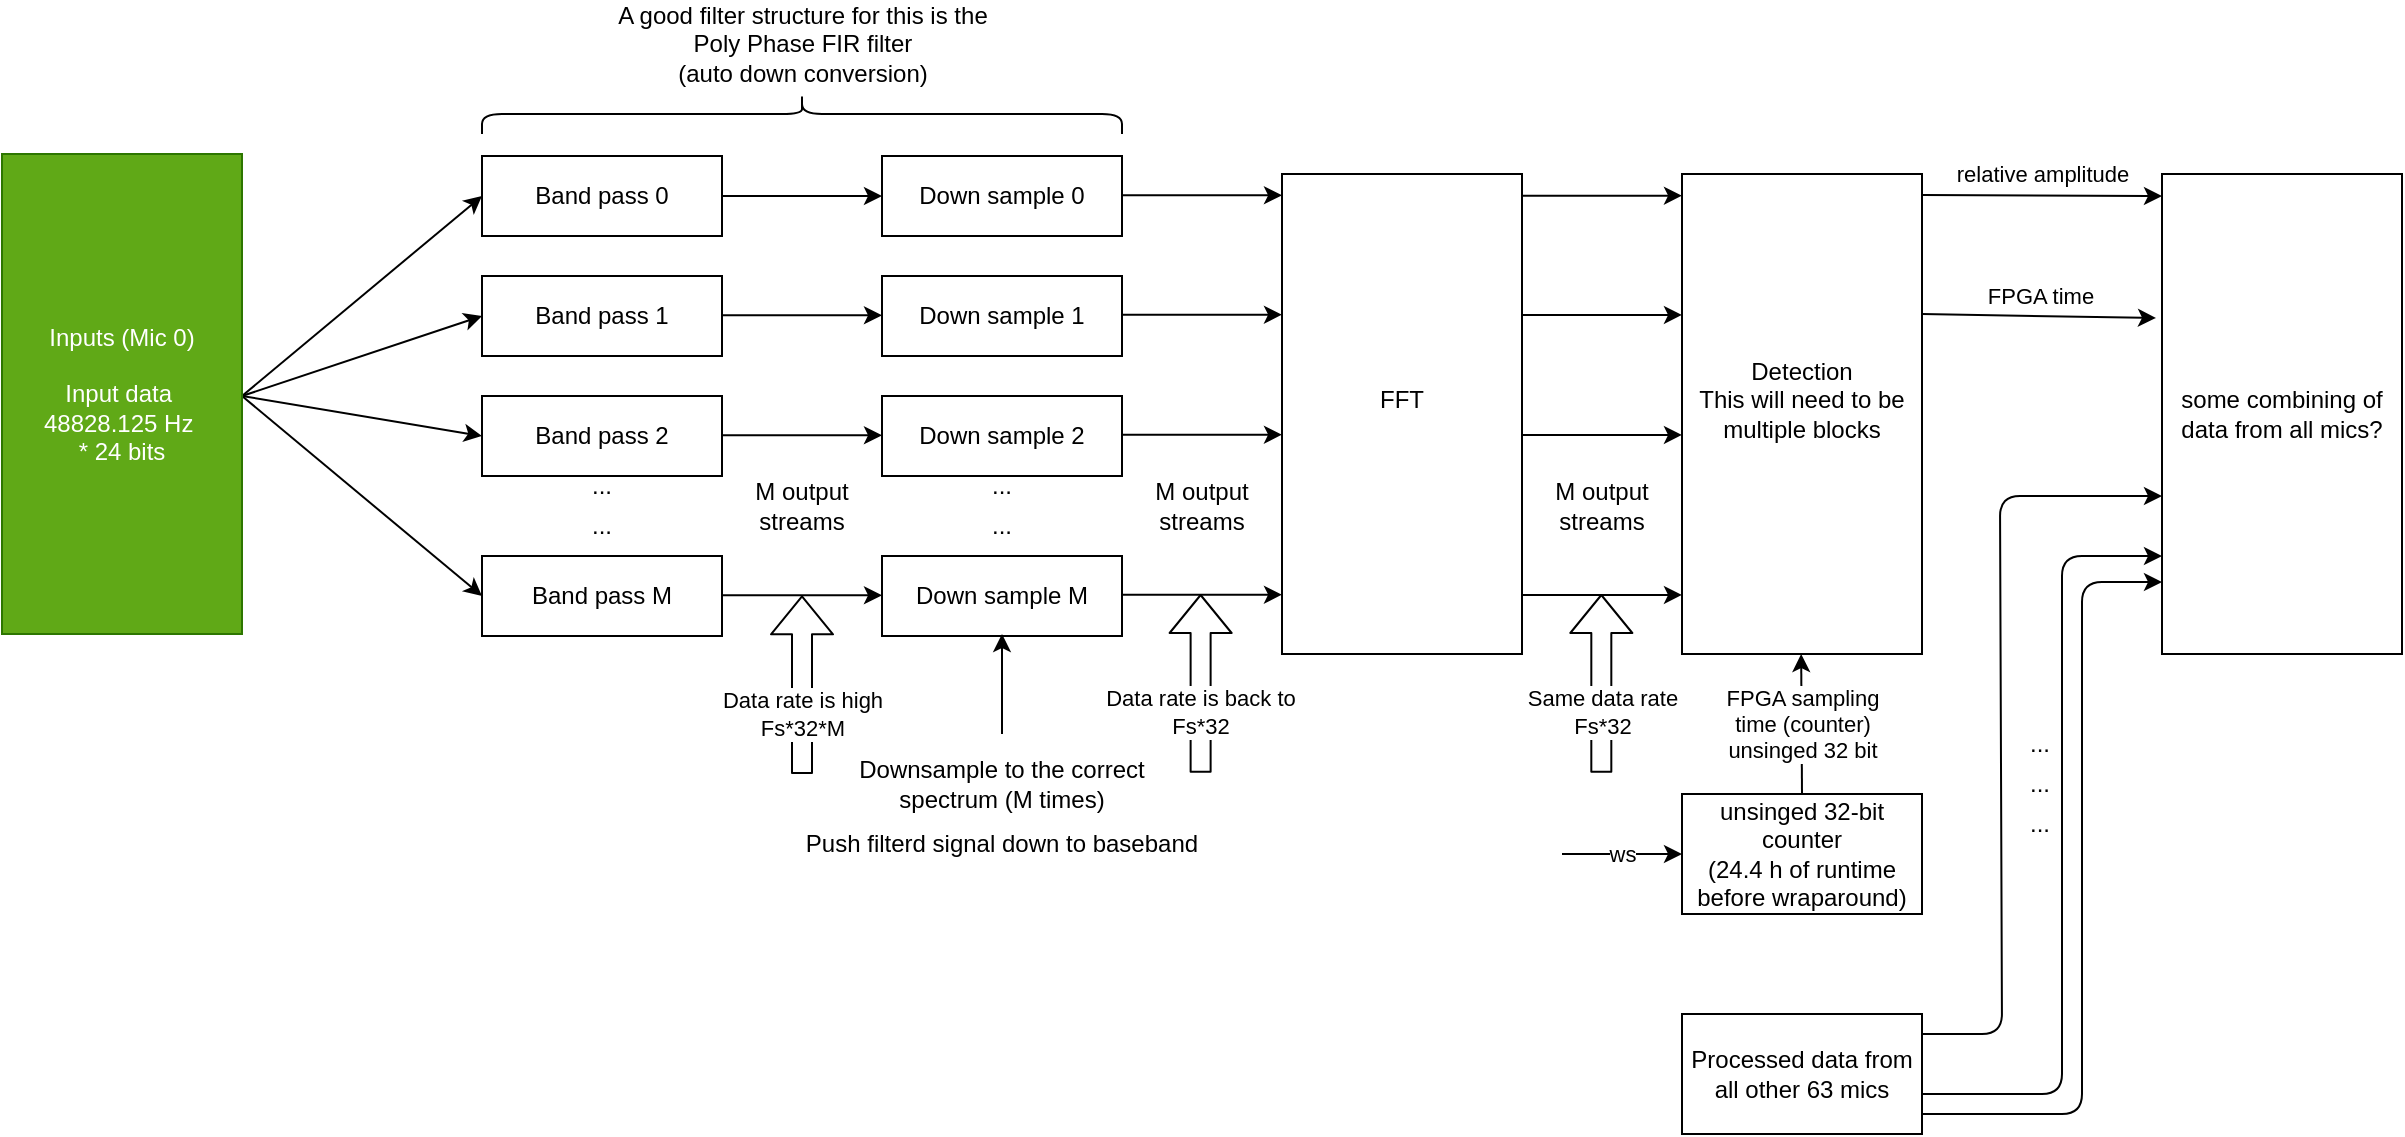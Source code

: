 <mxfile>
    <diagram id="6clEa1H5DmBXHuVkHicz" name="Page-1">
        <mxGraphModel dx="881" dy="737" grid="1" gridSize="10" guides="1" tooltips="1" connect="1" arrows="1" fold="1" page="1" pageScale="1" pageWidth="1169" pageHeight="827" math="0" shadow="0">
            <root>
                <mxCell id="0"/>
                <mxCell id="1" parent="0"/>
                <mxCell id="122" value="some combining of data from all mics?" style="rounded=0;whiteSpace=wrap;html=1;" parent="1" vertex="1">
                    <mxGeometry x="1200" y="210" width="120" height="240" as="geometry"/>
                </mxCell>
                <mxCell id="66" value="" style="endArrow=classic;html=1;entryX=0;entryY=0.5;entryDx=0;entryDy=0;" parent="1" target="69" edge="1">
                    <mxGeometry width="50" height="50" relative="1" as="geometry">
                        <mxPoint x="240.0" y="321" as="sourcePoint"/>
                        <mxPoint x="350" y="221" as="targetPoint"/>
                    </mxGeometry>
                </mxCell>
                <mxCell id="67" style="edgeStyle=none;html=1;exitX=1;exitY=0.5;exitDx=0;exitDy=0;entryX=0;entryY=0.5;entryDx=0;entryDy=0;" parent="1" target="71" edge="1">
                    <mxGeometry relative="1" as="geometry">
                        <mxPoint x="240.0" y="321" as="sourcePoint"/>
                    </mxGeometry>
                </mxCell>
                <mxCell id="68" style="edgeStyle=none;html=1;exitX=1;exitY=0.5;exitDx=0;exitDy=0;entryX=0;entryY=0.5;entryDx=0;entryDy=0;" parent="1" target="72" edge="1">
                    <mxGeometry relative="1" as="geometry">
                        <mxPoint x="240.0" y="321" as="sourcePoint"/>
                    </mxGeometry>
                </mxCell>
                <mxCell id="69" value="Band pass 0" style="rounded=0;whiteSpace=wrap;html=1;" parent="1" vertex="1">
                    <mxGeometry x="360" y="201" width="120" height="40" as="geometry"/>
                </mxCell>
                <mxCell id="70" value="Band pass 1" style="rounded=0;whiteSpace=wrap;html=1;" parent="1" vertex="1">
                    <mxGeometry x="360" y="261" width="120" height="40" as="geometry"/>
                </mxCell>
                <mxCell id="71" value="Band pass 2" style="rounded=0;whiteSpace=wrap;html=1;" parent="1" vertex="1">
                    <mxGeometry x="360" y="321" width="120" height="40" as="geometry"/>
                </mxCell>
                <mxCell id="72" value="Band pass M" style="rounded=0;whiteSpace=wrap;html=1;" parent="1" vertex="1">
                    <mxGeometry x="360" y="401" width="120" height="40" as="geometry"/>
                </mxCell>
                <mxCell id="73" value="..." style="text;html=1;strokeColor=none;fillColor=none;align=center;verticalAlign=middle;whiteSpace=wrap;rounded=0;" parent="1" vertex="1">
                    <mxGeometry x="390" y="351" width="60" height="30" as="geometry"/>
                </mxCell>
                <mxCell id="74" value="..." style="text;html=1;strokeColor=none;fillColor=none;align=center;verticalAlign=middle;whiteSpace=wrap;rounded=0;" parent="1" vertex="1">
                    <mxGeometry x="390" y="371" width="60" height="30" as="geometry"/>
                </mxCell>
                <mxCell id="75" value="" style="endArrow=classic;html=1;entryX=0;entryY=0.5;entryDx=0;entryDy=0;" parent="1" target="70" edge="1">
                    <mxGeometry width="50" height="50" relative="1" as="geometry">
                        <mxPoint x="240.0" y="321" as="sourcePoint"/>
                        <mxPoint x="360" y="221" as="targetPoint"/>
                    </mxGeometry>
                </mxCell>
                <mxCell id="76" value="" style="endArrow=classic;html=1;" parent="1" edge="1">
                    <mxGeometry width="50" height="50" relative="1" as="geometry">
                        <mxPoint x="480.0" y="221" as="sourcePoint"/>
                        <mxPoint x="560.0" y="221" as="targetPoint"/>
                    </mxGeometry>
                </mxCell>
                <mxCell id="77" value="" style="endArrow=classic;html=1;" parent="1" edge="1">
                    <mxGeometry width="50" height="50" relative="1" as="geometry">
                        <mxPoint x="480.0" y="280.66" as="sourcePoint"/>
                        <mxPoint x="560.0" y="280.66" as="targetPoint"/>
                    </mxGeometry>
                </mxCell>
                <mxCell id="78" value="" style="endArrow=classic;html=1;" parent="1" edge="1">
                    <mxGeometry width="50" height="50" relative="1" as="geometry">
                        <mxPoint x="480.0" y="340.66" as="sourcePoint"/>
                        <mxPoint x="560.0" y="340.66" as="targetPoint"/>
                    </mxGeometry>
                </mxCell>
                <mxCell id="79" value="" style="endArrow=classic;html=1;" parent="1" edge="1">
                    <mxGeometry width="50" height="50" relative="1" as="geometry">
                        <mxPoint x="480.0" y="420.66" as="sourcePoint"/>
                        <mxPoint x="560.0" y="420.66" as="targetPoint"/>
                    </mxGeometry>
                </mxCell>
                <mxCell id="80" value="" style="endArrow=classic;html=1;" parent="1" edge="1">
                    <mxGeometry width="50" height="50" relative="1" as="geometry">
                        <mxPoint x="680" y="220.67" as="sourcePoint"/>
                        <mxPoint x="760" y="220.67" as="targetPoint"/>
                    </mxGeometry>
                </mxCell>
                <mxCell id="81" value="" style="endArrow=classic;html=1;" parent="1" edge="1">
                    <mxGeometry width="50" height="50" relative="1" as="geometry">
                        <mxPoint x="680" y="280.33" as="sourcePoint"/>
                        <mxPoint x="760" y="280.33" as="targetPoint"/>
                    </mxGeometry>
                </mxCell>
                <mxCell id="82" value="" style="endArrow=classic;html=1;" parent="1" edge="1">
                    <mxGeometry width="50" height="50" relative="1" as="geometry">
                        <mxPoint x="680" y="340.33" as="sourcePoint"/>
                        <mxPoint x="760" y="340.33" as="targetPoint"/>
                    </mxGeometry>
                </mxCell>
                <mxCell id="83" value="" style="endArrow=classic;html=1;" parent="1" edge="1">
                    <mxGeometry width="50" height="50" relative="1" as="geometry">
                        <mxPoint x="680" y="420.33" as="sourcePoint"/>
                        <mxPoint x="760" y="420.33" as="targetPoint"/>
                    </mxGeometry>
                </mxCell>
                <mxCell id="86" value="Down sample 0" style="rounded=0;whiteSpace=wrap;html=1;" parent="1" vertex="1">
                    <mxGeometry x="560" y="201" width="120" height="40" as="geometry"/>
                </mxCell>
                <mxCell id="87" value="Down sample 1" style="rounded=0;whiteSpace=wrap;html=1;" parent="1" vertex="1">
                    <mxGeometry x="560" y="261" width="120" height="40" as="geometry"/>
                </mxCell>
                <mxCell id="88" value="Down sample 2" style="rounded=0;whiteSpace=wrap;html=1;" parent="1" vertex="1">
                    <mxGeometry x="560" y="321" width="120" height="40" as="geometry"/>
                </mxCell>
                <mxCell id="89" value="Down sample M" style="rounded=0;whiteSpace=wrap;html=1;" parent="1" vertex="1">
                    <mxGeometry x="560" y="401" width="120" height="40" as="geometry"/>
                </mxCell>
                <mxCell id="90" value="..." style="text;html=1;strokeColor=none;fillColor=none;align=center;verticalAlign=middle;whiteSpace=wrap;rounded=0;" parent="1" vertex="1">
                    <mxGeometry x="590" y="351" width="60" height="30" as="geometry"/>
                </mxCell>
                <mxCell id="91" value="..." style="text;html=1;strokeColor=none;fillColor=none;align=center;verticalAlign=middle;whiteSpace=wrap;rounded=0;" parent="1" vertex="1">
                    <mxGeometry x="590" y="371" width="60" height="30" as="geometry"/>
                </mxCell>
                <mxCell id="92" value="M output streams" style="text;html=1;strokeColor=none;fillColor=none;align=center;verticalAlign=middle;whiteSpace=wrap;rounded=0;" parent="1" vertex="1">
                    <mxGeometry x="680" y="361" width="80" height="30" as="geometry"/>
                </mxCell>
                <mxCell id="94" value="Inputs (Mic 0)&lt;br&gt;&lt;br&gt;&lt;span style=&quot;&quot;&gt;Input data&amp;nbsp;&lt;/span&gt;&lt;br style=&quot;&quot;&gt;&lt;span style=&quot;&quot;&gt;48828.125 Hz&amp;nbsp;&lt;br&gt;&lt;/span&gt;&lt;span style=&quot;&quot;&gt;* 24 bits&lt;/span&gt;" style="rounded=0;whiteSpace=wrap;html=1;fillColor=#60a917;fontColor=#ffffff;strokeColor=#2D7600;" parent="1" vertex="1">
                    <mxGeometry x="120" y="200" width="120" height="240" as="geometry"/>
                </mxCell>
                <mxCell id="95" value="Downsample to the correct spectrum (M times)" style="text;html=1;strokeColor=none;fillColor=none;align=center;verticalAlign=middle;whiteSpace=wrap;rounded=0;" parent="1" vertex="1">
                    <mxGeometry x="545" y="500" width="150" height="30" as="geometry"/>
                </mxCell>
                <mxCell id="97" value="Push filterd signal down to baseband" style="text;html=1;strokeColor=none;fillColor=none;align=center;verticalAlign=middle;whiteSpace=wrap;rounded=0;" parent="1" vertex="1">
                    <mxGeometry x="515" y="530" width="210" height="30" as="geometry"/>
                </mxCell>
                <mxCell id="98" value="" style="endArrow=classic;html=1;" parent="1" edge="1">
                    <mxGeometry width="50" height="50" relative="1" as="geometry">
                        <mxPoint x="880" y="220.83" as="sourcePoint"/>
                        <mxPoint x="960" y="220.83" as="targetPoint"/>
                    </mxGeometry>
                </mxCell>
                <mxCell id="99" value="" style="endArrow=classic;html=1;" parent="1" edge="1">
                    <mxGeometry width="50" height="50" relative="1" as="geometry">
                        <mxPoint x="880" y="280.49" as="sourcePoint"/>
                        <mxPoint x="960" y="280.49" as="targetPoint"/>
                    </mxGeometry>
                </mxCell>
                <mxCell id="100" value="" style="endArrow=classic;html=1;" parent="1" edge="1">
                    <mxGeometry width="50" height="50" relative="1" as="geometry">
                        <mxPoint x="880" y="340.49" as="sourcePoint"/>
                        <mxPoint x="960" y="340.49" as="targetPoint"/>
                    </mxGeometry>
                </mxCell>
                <mxCell id="101" value="" style="endArrow=classic;html=1;" parent="1" edge="1">
                    <mxGeometry width="50" height="50" relative="1" as="geometry">
                        <mxPoint x="880" y="420.49" as="sourcePoint"/>
                        <mxPoint x="960" y="420.49" as="targetPoint"/>
                    </mxGeometry>
                </mxCell>
                <mxCell id="104" value="M output streams" style="text;html=1;strokeColor=none;fillColor=none;align=center;verticalAlign=middle;whiteSpace=wrap;rounded=0;" parent="1" vertex="1">
                    <mxGeometry x="880" y="361" width="80" height="30" as="geometry"/>
                </mxCell>
                <mxCell id="105" value="FFT&lt;br&gt;&lt;br&gt;" style="rounded=0;whiteSpace=wrap;html=1;" parent="1" vertex="1">
                    <mxGeometry x="760" y="210" width="120" height="240" as="geometry"/>
                </mxCell>
                <mxCell id="106" value="Data rate is high&lt;br&gt;Fs*32*M" style="shape=flexArrow;endArrow=classic;html=1;" parent="1" target="79" edge="1">
                    <mxGeometry x="-0.328" width="50" height="50" relative="1" as="geometry">
                        <mxPoint x="520" y="510" as="sourcePoint"/>
                        <mxPoint x="720" y="370" as="targetPoint"/>
                        <mxPoint as="offset"/>
                    </mxGeometry>
                </mxCell>
                <mxCell id="108" value="M output streams" style="text;html=1;strokeColor=none;fillColor=none;align=center;verticalAlign=middle;whiteSpace=wrap;rounded=0;" parent="1" vertex="1">
                    <mxGeometry x="480" y="361" width="80" height="30" as="geometry"/>
                </mxCell>
                <mxCell id="109" value="Data rate is back to&lt;br&gt;Fs*32" style="shape=flexArrow;endArrow=classic;html=1;" parent="1" edge="1">
                    <mxGeometry x="-0.328" width="50" height="50" relative="1" as="geometry">
                        <mxPoint x="719.31" y="509.34" as="sourcePoint"/>
                        <mxPoint x="719.31" y="420.0" as="targetPoint"/>
                        <mxPoint as="offset"/>
                    </mxGeometry>
                </mxCell>
                <mxCell id="110" value="Same data rate&lt;br&gt;Fs*32" style="shape=flexArrow;endArrow=classic;html=1;" parent="1" edge="1">
                    <mxGeometry x="-0.328" width="50" height="50" relative="1" as="geometry">
                        <mxPoint x="919.66" y="509.34" as="sourcePoint"/>
                        <mxPoint x="919.66" y="420" as="targetPoint"/>
                        <mxPoint as="offset"/>
                    </mxGeometry>
                </mxCell>
                <mxCell id="111" value="Detection&lt;br&gt;This will need to be multiple blocks&lt;br&gt;&lt;br&gt;" style="rounded=0;whiteSpace=wrap;html=1;" parent="1" vertex="1">
                    <mxGeometry x="960" y="210" width="120" height="240" as="geometry"/>
                </mxCell>
                <mxCell id="112" value="FPGA sampling&lt;br&gt;time (counter)&lt;br&gt;unsinged 32 bit" style="endArrow=classic;html=1;" parent="1" edge="1">
                    <mxGeometry width="50" height="50" relative="1" as="geometry">
                        <mxPoint x="1020" y="520" as="sourcePoint"/>
                        <mxPoint x="1019.58" y="450" as="targetPoint"/>
                    </mxGeometry>
                </mxCell>
                <mxCell id="113" value="unsinged 32-bit counter&lt;br&gt;(24.4 h of runtime before wraparound)" style="rounded=0;whiteSpace=wrap;html=1;" parent="1" vertex="1">
                    <mxGeometry x="960" y="520" width="120" height="60" as="geometry"/>
                </mxCell>
                <mxCell id="114" value="ws" style="endArrow=classic;html=1;" parent="1" edge="1">
                    <mxGeometry width="50" height="50" relative="1" as="geometry">
                        <mxPoint x="900" y="550" as="sourcePoint"/>
                        <mxPoint x="960" y="550" as="targetPoint"/>
                    </mxGeometry>
                </mxCell>
                <mxCell id="116" value="relative amplitude" style="endArrow=classic;html=1;" parent="1" edge="1">
                    <mxGeometry y="11" width="50" height="50" relative="1" as="geometry">
                        <mxPoint x="1080" y="220.5" as="sourcePoint"/>
                        <mxPoint x="1200" y="221" as="targetPoint"/>
                        <mxPoint as="offset"/>
                    </mxGeometry>
                </mxCell>
                <mxCell id="119" value="FPGA time" style="endArrow=classic;html=1;" parent="1" edge="1">
                    <mxGeometry y="10" width="50" height="50" relative="1" as="geometry">
                        <mxPoint x="1080" y="280" as="sourcePoint"/>
                        <mxPoint x="1197" y="282" as="targetPoint"/>
                        <mxPoint as="offset"/>
                    </mxGeometry>
                </mxCell>
                <mxCell id="123" value="" style="endArrow=classic;html=1;" parent="1" edge="1">
                    <mxGeometry width="50" height="50" relative="1" as="geometry">
                        <mxPoint x="1080" y="680" as="sourcePoint"/>
                        <mxPoint x="1200" y="414" as="targetPoint"/>
                        <Array as="points">
                            <mxPoint x="1160" y="680"/>
                            <mxPoint x="1160" y="414"/>
                        </Array>
                    </mxGeometry>
                </mxCell>
                <mxCell id="124" value="" style="endArrow=classic;html=1;" parent="1" edge="1">
                    <mxGeometry width="50" height="50" relative="1" as="geometry">
                        <mxPoint x="1080" y="670" as="sourcePoint"/>
                        <mxPoint x="1200" y="401" as="targetPoint"/>
                        <Array as="points">
                            <mxPoint x="1150" y="670"/>
                            <mxPoint x="1150" y="401"/>
                        </Array>
                    </mxGeometry>
                </mxCell>
                <mxCell id="125" value="" style="endArrow=classic;html=1;" parent="1" edge="1">
                    <mxGeometry width="50" height="50" relative="1" as="geometry">
                        <mxPoint x="1080" y="640" as="sourcePoint"/>
                        <mxPoint x="1200" y="371" as="targetPoint"/>
                        <Array as="points">
                            <mxPoint x="1120" y="640"/>
                            <mxPoint x="1119" y="371"/>
                        </Array>
                    </mxGeometry>
                </mxCell>
                <mxCell id="126" value="..." style="text;html=1;strokeColor=none;fillColor=none;align=center;verticalAlign=middle;whiteSpace=wrap;rounded=0;" parent="1" vertex="1">
                    <mxGeometry x="1109" y="520" width="60" height="30" as="geometry"/>
                </mxCell>
                <mxCell id="127" value="..." style="text;html=1;strokeColor=none;fillColor=none;align=center;verticalAlign=middle;whiteSpace=wrap;rounded=0;" parent="1" vertex="1">
                    <mxGeometry x="1109" y="500" width="60" height="30" as="geometry"/>
                </mxCell>
                <mxCell id="128" value="..." style="text;html=1;strokeColor=none;fillColor=none;align=center;verticalAlign=middle;whiteSpace=wrap;rounded=0;" parent="1" vertex="1">
                    <mxGeometry x="1109" y="480" width="60" height="30" as="geometry"/>
                </mxCell>
                <mxCell id="130" value="Processed data from all other 63 mics" style="rounded=0;whiteSpace=wrap;html=1;" parent="1" vertex="1">
                    <mxGeometry x="960" y="630" width="120" height="60" as="geometry"/>
                </mxCell>
                <mxCell id="131" value="" style="shape=curlyBracket;whiteSpace=wrap;html=1;rounded=1;labelPosition=left;verticalLabelPosition=middle;align=right;verticalAlign=middle;direction=south;" vertex="1" parent="1">
                    <mxGeometry x="360" y="170" width="320" height="20" as="geometry"/>
                </mxCell>
                <mxCell id="132" value="" style="endArrow=classic;html=1;" edge="1" parent="1">
                    <mxGeometry width="50" height="50" relative="1" as="geometry">
                        <mxPoint x="620" y="490" as="sourcePoint"/>
                        <mxPoint x="620" y="440" as="targetPoint"/>
                    </mxGeometry>
                </mxCell>
                <mxCell id="133" value="A good filter structure for this is the &lt;br&gt;Poly Phase FIR filter &lt;br&gt;(auto down conversion)" style="text;html=1;strokeColor=none;fillColor=none;align=center;verticalAlign=middle;whiteSpace=wrap;rounded=0;" vertex="1" parent="1">
                    <mxGeometry x="407.5" y="130" width="225" height="30" as="geometry"/>
                </mxCell>
            </root>
        </mxGraphModel>
    </diagram>
</mxfile>
